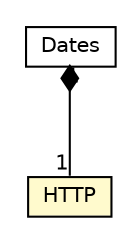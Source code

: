 #!/usr/local/bin/dot
#
# Class diagram 
# Generated by UMLGraph version R5_6-24-gf6e263 (http://www.umlgraph.org/)
#

digraph G {
	edge [fontname="Helvetica",fontsize=10,labelfontname="Helvetica",labelfontsize=10];
	node [fontname="Helvetica",fontsize=10,shape=plaintext];
	nodesep=0.25;
	ranksep=0.5;
	// io.werval.util.Dates
	c13247 [label=<<table title="io.werval.util.Dates" border="0" cellborder="1" cellspacing="0" cellpadding="2" port="p" href="./Dates.html">
		<tr><td><table border="0" cellspacing="0" cellpadding="1">
<tr><td align="center" balign="center"> Dates </td></tr>
		</table></td></tr>
		</table>>, URL="./Dates.html", fontname="Helvetica", fontcolor="black", fontsize=10.0];
	// io.werval.util.Dates.HTTP
	c13248 [label=<<table title="io.werval.util.Dates.HTTP" border="0" cellborder="1" cellspacing="0" cellpadding="2" port="p" bgcolor="lemonChiffon" href="./Dates.HTTP.html">
		<tr><td><table border="0" cellspacing="0" cellpadding="1">
<tr><td align="center" balign="center"> HTTP </td></tr>
		</table></td></tr>
		</table>>, URL="./Dates.HTTP.html", fontname="Helvetica", fontcolor="black", fontsize=10.0];
	// io.werval.util.Dates COMPOSED io.werval.util.Dates.HTTP
	c13247:p -> c13248:p [taillabel="1", label="", headlabel="1", fontname="Helvetica", fontcolor="black", fontsize=10.0, color="black", arrowhead=none, arrowtail=diamond, dir=both];
}

